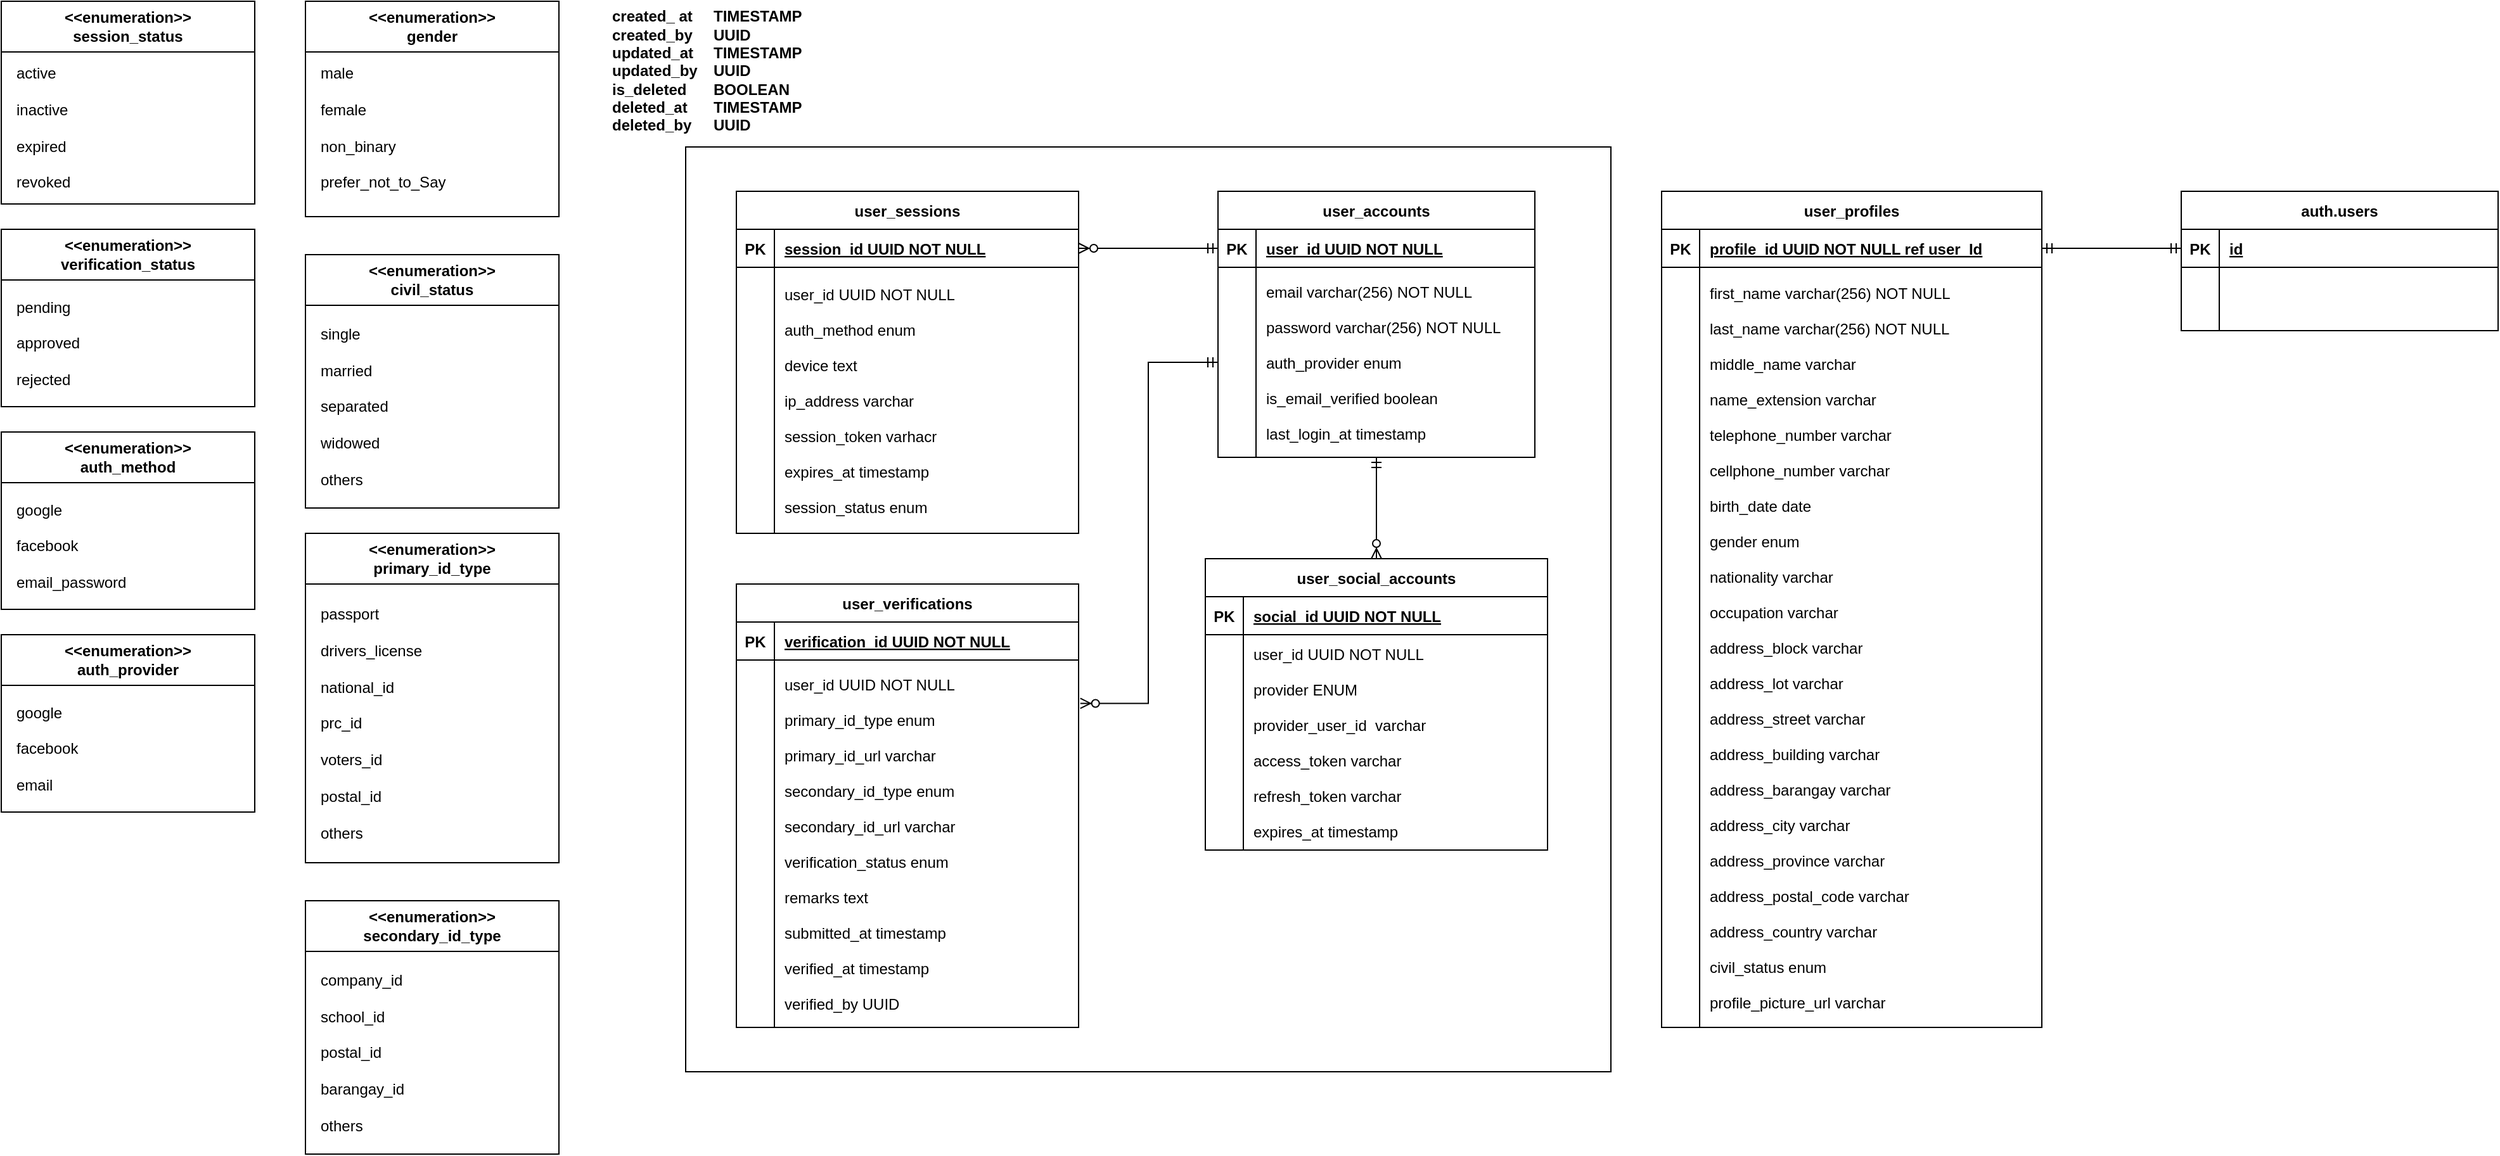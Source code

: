 <mxfile version="24.8.6">
  <diagram id="R2lEEEUBdFMjLlhIrx00" name="Page-1">
    <mxGraphModel dx="2273" dy="813" grid="1" gridSize="10" guides="1" tooltips="1" connect="1" arrows="1" fold="1" page="1" pageScale="1" pageWidth="850" pageHeight="1100" math="0" shadow="0" extFonts="Permanent Marker^https://fonts.googleapis.com/css?family=Permanent+Marker">
      <root>
        <mxCell id="0" />
        <mxCell id="1" parent="0" />
        <mxCell id="sjGud92Kykw-4sC-5c7b-1" value="" style="rounded=0;whiteSpace=wrap;html=1;" vertex="1" parent="1">
          <mxGeometry x="-300" y="145" width="730" height="730" as="geometry" />
        </mxCell>
        <mxCell id="C-vyLk0tnHw3VtMMgP7b-2" value="user_profiles" style="shape=table;startSize=30;container=1;collapsible=1;childLayout=tableLayout;fixedRows=1;rowLines=0;fontStyle=1;align=center;resizeLast=1;" parent="1" vertex="1">
          <mxGeometry x="470" y="180" width="300" height="660" as="geometry" />
        </mxCell>
        <mxCell id="C-vyLk0tnHw3VtMMgP7b-3" value="" style="shape=partialRectangle;collapsible=0;dropTarget=0;pointerEvents=0;fillColor=none;points=[[0,0.5],[1,0.5]];portConstraint=eastwest;top=0;left=0;right=0;bottom=1;" parent="C-vyLk0tnHw3VtMMgP7b-2" vertex="1">
          <mxGeometry y="30" width="300" height="30" as="geometry" />
        </mxCell>
        <mxCell id="C-vyLk0tnHw3VtMMgP7b-4" value="PK" style="shape=partialRectangle;overflow=hidden;connectable=0;fillColor=none;top=0;left=0;bottom=0;right=0;fontStyle=1;" parent="C-vyLk0tnHw3VtMMgP7b-3" vertex="1">
          <mxGeometry width="30" height="30" as="geometry">
            <mxRectangle width="30" height="30" as="alternateBounds" />
          </mxGeometry>
        </mxCell>
        <mxCell id="C-vyLk0tnHw3VtMMgP7b-5" value="profile_id UUID NOT NULL ref user_Id" style="shape=partialRectangle;overflow=hidden;connectable=0;fillColor=none;top=0;left=0;bottom=0;right=0;align=left;spacingLeft=6;fontStyle=5;" parent="C-vyLk0tnHw3VtMMgP7b-3" vertex="1">
          <mxGeometry x="30" width="270" height="30" as="geometry">
            <mxRectangle width="270" height="30" as="alternateBounds" />
          </mxGeometry>
        </mxCell>
        <mxCell id="C-vyLk0tnHw3VtMMgP7b-9" value="" style="shape=partialRectangle;collapsible=0;dropTarget=0;pointerEvents=0;fillColor=none;points=[[0,0.5],[1,0.5]];portConstraint=eastwest;top=0;left=0;right=0;bottom=0;" parent="C-vyLk0tnHw3VtMMgP7b-2" vertex="1">
          <mxGeometry y="60" width="300" height="600" as="geometry" />
        </mxCell>
        <mxCell id="C-vyLk0tnHw3VtMMgP7b-10" value="" style="shape=partialRectangle;overflow=hidden;connectable=0;fillColor=none;top=0;left=0;bottom=0;right=0;" parent="C-vyLk0tnHw3VtMMgP7b-9" vertex="1">
          <mxGeometry width="30" height="600" as="geometry">
            <mxRectangle width="30" height="600" as="alternateBounds" />
          </mxGeometry>
        </mxCell>
        <mxCell id="C-vyLk0tnHw3VtMMgP7b-11" value="first_name varchar(256) NOT NULL&#xa;&#xa;last_name varchar(256) NOT NULL&#xa;&#xa;middle_name varchar&#xa;&#xa;name_extension varchar&#xa;&#xa;telephone_number varchar&#xa;&#xa;cellphone_number varchar&#xa;&#xa;birth_date date&#xa;&#xa;gender enum&#xa;&#xa;nationality varchar&#xa;&#xa;occupation varchar&#xa;&#xa;address_block varchar&#xa;&#xa;address_lot varchar&#xa;&#xa;address_street varchar&#xa;&#xa;address_building varchar&#xa;&#xa;address_barangay varchar&#xa;&#xa;address_city varchar&#xa;&#xa;address_province varchar&#xa;&#xa;address_postal_code varchar&#xa;&#xa;address_country varchar&#xa;&#xa;civil_status enum&#xa;&#xa;profile_picture_url varchar" style="shape=partialRectangle;overflow=hidden;connectable=0;fillColor=none;top=0;left=0;bottom=0;right=0;align=left;spacingLeft=6;" parent="C-vyLk0tnHw3VtMMgP7b-9" vertex="1">
          <mxGeometry x="30" width="270" height="600" as="geometry">
            <mxRectangle width="270" height="600" as="alternateBounds" />
          </mxGeometry>
        </mxCell>
        <mxCell id="C-vyLk0tnHw3VtMMgP7b-23" value="user_accounts" style="shape=table;startSize=30;container=1;collapsible=1;childLayout=tableLayout;fixedRows=1;rowLines=0;fontStyle=1;align=center;resizeLast=1;" parent="1" vertex="1">
          <mxGeometry x="120" y="180" width="250" height="210" as="geometry" />
        </mxCell>
        <mxCell id="C-vyLk0tnHw3VtMMgP7b-24" value="" style="shape=partialRectangle;collapsible=0;dropTarget=0;pointerEvents=0;fillColor=none;points=[[0,0.5],[1,0.5]];portConstraint=eastwest;top=0;left=0;right=0;bottom=1;" parent="C-vyLk0tnHw3VtMMgP7b-23" vertex="1">
          <mxGeometry y="30" width="250" height="30" as="geometry" />
        </mxCell>
        <mxCell id="C-vyLk0tnHw3VtMMgP7b-25" value="PK" style="shape=partialRectangle;overflow=hidden;connectable=0;fillColor=none;top=0;left=0;bottom=0;right=0;fontStyle=1;" parent="C-vyLk0tnHw3VtMMgP7b-24" vertex="1">
          <mxGeometry width="30" height="30" as="geometry">
            <mxRectangle width="30" height="30" as="alternateBounds" />
          </mxGeometry>
        </mxCell>
        <mxCell id="C-vyLk0tnHw3VtMMgP7b-26" value="user_id UUID NOT NULL " style="shape=partialRectangle;overflow=hidden;connectable=0;fillColor=none;top=0;left=0;bottom=0;right=0;align=left;spacingLeft=6;fontStyle=5;" parent="C-vyLk0tnHw3VtMMgP7b-24" vertex="1">
          <mxGeometry x="30" width="220" height="30" as="geometry">
            <mxRectangle width="220" height="30" as="alternateBounds" />
          </mxGeometry>
        </mxCell>
        <mxCell id="C-vyLk0tnHw3VtMMgP7b-27" value="" style="shape=partialRectangle;collapsible=0;dropTarget=0;pointerEvents=0;fillColor=none;points=[[0,0.5],[1,0.5]];portConstraint=eastwest;top=0;left=0;right=0;bottom=0;" parent="C-vyLk0tnHw3VtMMgP7b-23" vertex="1">
          <mxGeometry y="60" width="250" height="150" as="geometry" />
        </mxCell>
        <mxCell id="C-vyLk0tnHw3VtMMgP7b-28" value="" style="shape=partialRectangle;overflow=hidden;connectable=0;fillColor=none;top=0;left=0;bottom=0;right=0;" parent="C-vyLk0tnHw3VtMMgP7b-27" vertex="1">
          <mxGeometry width="30" height="150" as="geometry">
            <mxRectangle width="30" height="150" as="alternateBounds" />
          </mxGeometry>
        </mxCell>
        <mxCell id="C-vyLk0tnHw3VtMMgP7b-29" value="email varchar(256) NOT NULL&#xa;&#xa;password varchar(256) NOT NULL&#xa;&#xa;auth_provider enum&#xa;&#xa;is_email_verified boolean&#xa;&#xa;last_login_at timestamp" style="shape=partialRectangle;overflow=hidden;connectable=0;fillColor=none;top=0;left=0;bottom=0;right=0;align=left;spacingLeft=6;" parent="C-vyLk0tnHw3VtMMgP7b-27" vertex="1">
          <mxGeometry x="30" width="220" height="150" as="geometry">
            <mxRectangle width="220" height="150" as="alternateBounds" />
          </mxGeometry>
        </mxCell>
        <mxCell id="s6LtsYCtbUgp28dyvQnn-6" value="&lt;b&gt;created_ at&lt;span style=&quot;white-space: pre;&quot;&gt;&#x9;&lt;/span&gt;TIMESTAMP&lt;/b&gt;&lt;div style=&quot;&quot;&gt;&lt;b&gt;created_by&lt;span style=&quot;white-space: pre;&quot;&gt;&#x9;&lt;/span&gt;UUID&lt;/b&gt;&lt;/div&gt;&lt;div style=&quot;&quot;&gt;&lt;b&gt;updated_at&lt;span style=&quot;white-space: pre;&quot;&gt;&#x9;&lt;/span&gt;TIMESTAMP&lt;/b&gt;&lt;/div&gt;&lt;div style=&quot;&quot;&gt;&lt;b&gt;updated_by&lt;span style=&quot;white-space: pre;&quot;&gt;&#x9;&lt;/span&gt;UUID&lt;/b&gt;&lt;/div&gt;&lt;div style=&quot;&quot;&gt;&lt;b&gt;is_deleted&lt;span style=&quot;white-space: pre;&quot;&gt;&#x9;&lt;/span&gt;BOOLEAN&lt;/b&gt;&lt;/div&gt;&lt;div style=&quot;&quot;&gt;&lt;b&gt;deleted_at&lt;span style=&quot;white-space: pre;&quot;&gt;&#x9;&lt;/span&gt;TIMESTAMP&lt;/b&gt;&lt;/div&gt;&lt;div style=&quot;&quot;&gt;&lt;b&gt;deleted_by&lt;span style=&quot;white-space: pre;&quot;&gt;&#x9;&lt;/span&gt;UUID&lt;/b&gt;&lt;b style=&quot;background-color: initial;&quot;&gt;&amp;nbsp;&lt;/b&gt;&lt;/div&gt;" style="text;html=1;align=left;verticalAlign=middle;resizable=0;points=[];autosize=1;strokeColor=none;fillColor=none;" parent="1" vertex="1">
          <mxGeometry x="-360" y="30" width="170" height="110" as="geometry" />
        </mxCell>
        <mxCell id="s6LtsYCtbUgp28dyvQnn-8" value="user_social_accounts" style="shape=table;startSize=30;container=1;collapsible=1;childLayout=tableLayout;fixedRows=1;rowLines=0;fontStyle=1;align=center;resizeLast=1;" parent="1" vertex="1">
          <mxGeometry x="110" y="470" width="270" height="230" as="geometry" />
        </mxCell>
        <mxCell id="s6LtsYCtbUgp28dyvQnn-9" value="" style="shape=partialRectangle;collapsible=0;dropTarget=0;pointerEvents=0;fillColor=none;points=[[0,0.5],[1,0.5]];portConstraint=eastwest;top=0;left=0;right=0;bottom=1;" parent="s6LtsYCtbUgp28dyvQnn-8" vertex="1">
          <mxGeometry y="30" width="270" height="30" as="geometry" />
        </mxCell>
        <mxCell id="s6LtsYCtbUgp28dyvQnn-10" value="PK" style="shape=partialRectangle;overflow=hidden;connectable=0;fillColor=none;top=0;left=0;bottom=0;right=0;fontStyle=1;" parent="s6LtsYCtbUgp28dyvQnn-9" vertex="1">
          <mxGeometry width="30" height="30" as="geometry">
            <mxRectangle width="30" height="30" as="alternateBounds" />
          </mxGeometry>
        </mxCell>
        <mxCell id="s6LtsYCtbUgp28dyvQnn-11" value="social_id UUID NOT NULL" style="shape=partialRectangle;overflow=hidden;connectable=0;fillColor=none;top=0;left=0;bottom=0;right=0;align=left;spacingLeft=6;fontStyle=5;" parent="s6LtsYCtbUgp28dyvQnn-9" vertex="1">
          <mxGeometry x="30" width="240" height="30" as="geometry">
            <mxRectangle width="240" height="30" as="alternateBounds" />
          </mxGeometry>
        </mxCell>
        <mxCell id="s6LtsYCtbUgp28dyvQnn-12" value="" style="shape=partialRectangle;collapsible=0;dropTarget=0;pointerEvents=0;fillColor=none;points=[[0,0.5],[1,0.5]];portConstraint=eastwest;top=0;left=0;right=0;bottom=0;" parent="s6LtsYCtbUgp28dyvQnn-8" vertex="1">
          <mxGeometry y="60" width="270" height="170" as="geometry" />
        </mxCell>
        <mxCell id="s6LtsYCtbUgp28dyvQnn-13" value="" style="shape=partialRectangle;overflow=hidden;connectable=0;fillColor=none;top=0;left=0;bottom=0;right=0;" parent="s6LtsYCtbUgp28dyvQnn-12" vertex="1">
          <mxGeometry width="30" height="170" as="geometry">
            <mxRectangle width="30" height="170" as="alternateBounds" />
          </mxGeometry>
        </mxCell>
        <mxCell id="s6LtsYCtbUgp28dyvQnn-14" value="user_id UUID NOT NULL&#xa;&#xa;provider ENUM&#xa;&#xa;provider_user_id  varchar&#xa;&#xa;access_token varchar&#xa;&#xa;refresh_token varchar&#xa;&#xa;expires_at timestamp" style="shape=partialRectangle;overflow=hidden;connectable=0;fillColor=none;top=0;left=0;bottom=0;right=0;align=left;spacingLeft=6;" parent="s6LtsYCtbUgp28dyvQnn-12" vertex="1">
          <mxGeometry x="30" width="240" height="170" as="geometry">
            <mxRectangle width="240" height="170" as="alternateBounds" />
          </mxGeometry>
        </mxCell>
        <mxCell id="s6LtsYCtbUgp28dyvQnn-15" value="user_sessions" style="shape=table;startSize=30;container=1;collapsible=1;childLayout=tableLayout;fixedRows=1;rowLines=0;fontStyle=1;align=center;resizeLast=1;" parent="1" vertex="1">
          <mxGeometry x="-260" y="180" width="270" height="270" as="geometry" />
        </mxCell>
        <mxCell id="s6LtsYCtbUgp28dyvQnn-16" value="" style="shape=partialRectangle;collapsible=0;dropTarget=0;pointerEvents=0;fillColor=none;points=[[0,0.5],[1,0.5]];portConstraint=eastwest;top=0;left=0;right=0;bottom=1;" parent="s6LtsYCtbUgp28dyvQnn-15" vertex="1">
          <mxGeometry y="30" width="270" height="30" as="geometry" />
        </mxCell>
        <mxCell id="s6LtsYCtbUgp28dyvQnn-17" value="PK" style="shape=partialRectangle;overflow=hidden;connectable=0;fillColor=none;top=0;left=0;bottom=0;right=0;fontStyle=1;" parent="s6LtsYCtbUgp28dyvQnn-16" vertex="1">
          <mxGeometry width="30" height="30" as="geometry">
            <mxRectangle width="30" height="30" as="alternateBounds" />
          </mxGeometry>
        </mxCell>
        <mxCell id="s6LtsYCtbUgp28dyvQnn-18" value="session_id UUID NOT NULL" style="shape=partialRectangle;overflow=hidden;connectable=0;fillColor=none;top=0;left=0;bottom=0;right=0;align=left;spacingLeft=6;fontStyle=5;" parent="s6LtsYCtbUgp28dyvQnn-16" vertex="1">
          <mxGeometry x="30" width="240" height="30" as="geometry">
            <mxRectangle width="240" height="30" as="alternateBounds" />
          </mxGeometry>
        </mxCell>
        <mxCell id="s6LtsYCtbUgp28dyvQnn-19" value="" style="shape=partialRectangle;collapsible=0;dropTarget=0;pointerEvents=0;fillColor=none;points=[[0,0.5],[1,0.5]];portConstraint=eastwest;top=0;left=0;right=0;bottom=0;" parent="s6LtsYCtbUgp28dyvQnn-15" vertex="1">
          <mxGeometry y="60" width="270" height="210" as="geometry" />
        </mxCell>
        <mxCell id="s6LtsYCtbUgp28dyvQnn-20" value="" style="shape=partialRectangle;overflow=hidden;connectable=0;fillColor=none;top=0;left=0;bottom=0;right=0;" parent="s6LtsYCtbUgp28dyvQnn-19" vertex="1">
          <mxGeometry width="30" height="210" as="geometry">
            <mxRectangle width="30" height="210" as="alternateBounds" />
          </mxGeometry>
        </mxCell>
        <mxCell id="s6LtsYCtbUgp28dyvQnn-21" value="user_id UUID NOT NULL&#xa;&#xa;auth_method enum&#xa;&#xa;device text&#xa;&#xa;ip_address varchar&#xa;&#xa;session_token varhacr&#xa;&#xa;expires_at timestamp&#xa;&#xa;session_status enum" style="shape=partialRectangle;overflow=hidden;connectable=0;fillColor=none;top=0;left=0;bottom=0;right=0;align=left;spacingLeft=6;" parent="s6LtsYCtbUgp28dyvQnn-19" vertex="1">
          <mxGeometry x="30" width="240" height="210" as="geometry">
            <mxRectangle width="240" height="210" as="alternateBounds" />
          </mxGeometry>
        </mxCell>
        <mxCell id="s6LtsYCtbUgp28dyvQnn-34" value="" style="fontSize=12;html=1;endArrow=ERzeroToMany;startArrow=ERmandOne;rounded=0;entryX=0.5;entryY=0;entryDx=0;entryDy=0;edgeStyle=orthogonalEdgeStyle;exitX=0.5;exitY=1;exitDx=0;exitDy=0;" parent="1" source="C-vyLk0tnHw3VtMMgP7b-23" target="s6LtsYCtbUgp28dyvQnn-8" edge="1">
          <mxGeometry width="100" height="100" relative="1" as="geometry">
            <mxPoint x="230" y="290" as="sourcePoint" />
            <mxPoint x="230" y="350" as="targetPoint" />
          </mxGeometry>
        </mxCell>
        <mxCell id="s6LtsYCtbUgp28dyvQnn-36" value="" style="fontSize=12;html=1;endArrow=ERzeroToMany;startArrow=ERmandOne;rounded=0;exitX=0;exitY=0.5;exitDx=0;exitDy=0;entryX=1;entryY=0.5;entryDx=0;entryDy=0;edgeStyle=orthogonalEdgeStyle;" parent="1" source="C-vyLk0tnHw3VtMMgP7b-24" target="s6LtsYCtbUgp28dyvQnn-16" edge="1">
          <mxGeometry width="100" height="100" relative="1" as="geometry">
            <mxPoint x="80" y="180" as="sourcePoint" />
            <mxPoint x="80" y="240" as="targetPoint" />
            <Array as="points">
              <mxPoint x="90" y="225" />
              <mxPoint x="90" y="225" />
            </Array>
          </mxGeometry>
        </mxCell>
        <mxCell id="cQEV6lIue3vPkiv2Kvp9-2" value="&amp;lt;&amp;lt;enumeration&amp;gt;&amp;gt;&lt;div&gt;gender&lt;/div&gt;" style="swimlane;whiteSpace=wrap;html=1;startSize=40;" parent="1" vertex="1">
          <mxGeometry x="-600" y="30" width="200" height="170" as="geometry" />
        </mxCell>
        <mxCell id="cQEV6lIue3vPkiv2Kvp9-3" value="male&lt;div&gt;&lt;br&gt;&lt;/div&gt;&lt;div&gt;female&lt;/div&gt;&lt;div&gt;&lt;br&gt;&lt;/div&gt;&lt;div&gt;non_binary&lt;/div&gt;&lt;div&gt;&lt;br&gt;&lt;/div&gt;&lt;div&gt;prefer_not_to_Say&lt;/div&gt;" style="whiteSpace=wrap;html=1;strokeColor=none;align=left;" parent="cQEV6lIue3vPkiv2Kvp9-2" vertex="1">
          <mxGeometry x="10" y="80" width="180" height="40" as="geometry" />
        </mxCell>
        <mxCell id="cQEV6lIue3vPkiv2Kvp9-4" value="&amp;lt;&amp;lt;enumeration&amp;gt;&amp;gt;&lt;div&gt;civil_status&lt;/div&gt;" style="swimlane;whiteSpace=wrap;html=1;startSize=40;" parent="1" vertex="1">
          <mxGeometry x="-600" y="230" width="200" height="200" as="geometry" />
        </mxCell>
        <mxCell id="cQEV6lIue3vPkiv2Kvp9-5" value="single&lt;div&gt;&lt;br&gt;&lt;/div&gt;&lt;div&gt;married&lt;/div&gt;&lt;div&gt;&lt;br&gt;&lt;/div&gt;&lt;div&gt;separated&lt;/div&gt;&lt;div&gt;&lt;br&gt;&lt;/div&gt;&lt;div&gt;widowed&lt;/div&gt;&lt;div&gt;&lt;br&gt;&lt;/div&gt;&lt;div&gt;others&lt;/div&gt;" style="whiteSpace=wrap;html=1;strokeColor=none;align=left;" parent="cQEV6lIue3vPkiv2Kvp9-4" vertex="1">
          <mxGeometry x="10" y="90" width="180" height="60" as="geometry" />
        </mxCell>
        <mxCell id="cQEV6lIue3vPkiv2Kvp9-6" value="&amp;lt;&amp;lt;enumeration&amp;gt;&amp;gt;&lt;div&gt;primary_id_type&lt;/div&gt;" style="swimlane;whiteSpace=wrap;html=1;startSize=40;" parent="1" vertex="1">
          <mxGeometry x="-600" y="450" width="200" height="260" as="geometry" />
        </mxCell>
        <mxCell id="cQEV6lIue3vPkiv2Kvp9-7" value="passport&lt;div&gt;&lt;br&gt;&lt;/div&gt;&lt;div&gt;drivers_license&lt;/div&gt;&lt;div&gt;&lt;br&gt;&lt;/div&gt;&lt;div&gt;national_id&lt;/div&gt;&lt;div&gt;&lt;br&gt;&lt;/div&gt;&lt;div&gt;prc_id&lt;/div&gt;&lt;div&gt;&lt;br&gt;&lt;/div&gt;&lt;div&gt;voters_id&lt;/div&gt;&lt;div&gt;&lt;br&gt;&lt;/div&gt;&lt;div&gt;postal_id&lt;/div&gt;&lt;div&gt;&lt;br&gt;&lt;/div&gt;&lt;div&gt;others&lt;/div&gt;" style="whiteSpace=wrap;html=1;strokeColor=none;align=left;" parent="cQEV6lIue3vPkiv2Kvp9-6" vertex="1">
          <mxGeometry x="10" y="120" width="180" height="60" as="geometry" />
        </mxCell>
        <mxCell id="cQEV6lIue3vPkiv2Kvp9-9" value="&amp;lt;&amp;lt;enumeration&amp;gt;&amp;gt;&lt;div&gt;secondary_id_type&lt;/div&gt;" style="swimlane;whiteSpace=wrap;html=1;startSize=40;" parent="1" vertex="1">
          <mxGeometry x="-600" y="740" width="200" height="200" as="geometry" />
        </mxCell>
        <mxCell id="cQEV6lIue3vPkiv2Kvp9-10" value="company_id&lt;div&gt;&lt;br&gt;&lt;/div&gt;&lt;div&gt;school_id&lt;/div&gt;&lt;div&gt;&lt;br&gt;&lt;/div&gt;&lt;div&gt;postal_id&lt;/div&gt;&lt;div&gt;&lt;br&gt;&lt;/div&gt;&lt;div&gt;barangay_id&lt;/div&gt;&lt;div&gt;&lt;br&gt;&lt;/div&gt;&lt;div&gt;others&lt;/div&gt;" style="whiteSpace=wrap;html=1;strokeColor=none;align=left;" parent="cQEV6lIue3vPkiv2Kvp9-9" vertex="1">
          <mxGeometry x="10" y="90" width="180" height="60" as="geometry" />
        </mxCell>
        <mxCell id="cQEV6lIue3vPkiv2Kvp9-11" value="&amp;lt;&amp;lt;enumeration&amp;gt;&amp;gt;&lt;div&gt;verification_status&lt;/div&gt;" style="swimlane;whiteSpace=wrap;html=1;startSize=40;" parent="1" vertex="1">
          <mxGeometry x="-840" y="210" width="200" height="140" as="geometry" />
        </mxCell>
        <mxCell id="cQEV6lIue3vPkiv2Kvp9-12" value="pending&lt;div&gt;&lt;br&gt;&lt;/div&gt;&lt;div&gt;approved&lt;/div&gt;&lt;div&gt;&lt;br&gt;&lt;/div&gt;&lt;div&gt;rejected&lt;/div&gt;" style="whiteSpace=wrap;html=1;strokeColor=none;align=left;" parent="cQEV6lIue3vPkiv2Kvp9-11" vertex="1">
          <mxGeometry x="10" y="60" width="180" height="60" as="geometry" />
        </mxCell>
        <mxCell id="cQEV6lIue3vPkiv2Kvp9-13" value="&amp;lt;&amp;lt;enumeration&amp;gt;&amp;gt;&lt;div&gt;session_status&lt;/div&gt;" style="swimlane;whiteSpace=wrap;html=1;startSize=40;" parent="1" vertex="1">
          <mxGeometry x="-840" y="30" width="200" height="160" as="geometry" />
        </mxCell>
        <mxCell id="cQEV6lIue3vPkiv2Kvp9-14" value="active&lt;div&gt;&lt;br&gt;&lt;/div&gt;&lt;div&gt;inactive&lt;/div&gt;&lt;div&gt;&lt;br&gt;&lt;/div&gt;&lt;div&gt;expired&lt;/div&gt;&lt;div&gt;&lt;br&gt;&lt;/div&gt;&lt;div&gt;revoked&lt;/div&gt;" style="whiteSpace=wrap;html=1;strokeColor=none;align=left;" parent="cQEV6lIue3vPkiv2Kvp9-13" vertex="1">
          <mxGeometry x="10" y="70" width="180" height="60" as="geometry" />
        </mxCell>
        <mxCell id="cQEV6lIue3vPkiv2Kvp9-17" value="user_verifications" style="shape=table;startSize=30;container=1;collapsible=1;childLayout=tableLayout;fixedRows=1;rowLines=0;fontStyle=1;align=center;resizeLast=1;" parent="1" vertex="1">
          <mxGeometry x="-260" y="490" width="270" height="350" as="geometry" />
        </mxCell>
        <mxCell id="cQEV6lIue3vPkiv2Kvp9-18" value="" style="shape=partialRectangle;collapsible=0;dropTarget=0;pointerEvents=0;fillColor=none;points=[[0,0.5],[1,0.5]];portConstraint=eastwest;top=0;left=0;right=0;bottom=1;" parent="cQEV6lIue3vPkiv2Kvp9-17" vertex="1">
          <mxGeometry y="30" width="270" height="30" as="geometry" />
        </mxCell>
        <mxCell id="cQEV6lIue3vPkiv2Kvp9-19" value="PK" style="shape=partialRectangle;overflow=hidden;connectable=0;fillColor=none;top=0;left=0;bottom=0;right=0;fontStyle=1;" parent="cQEV6lIue3vPkiv2Kvp9-18" vertex="1">
          <mxGeometry width="30" height="30" as="geometry">
            <mxRectangle width="30" height="30" as="alternateBounds" />
          </mxGeometry>
        </mxCell>
        <mxCell id="cQEV6lIue3vPkiv2Kvp9-20" value="verification_id UUID NOT NULL" style="shape=partialRectangle;overflow=hidden;connectable=0;fillColor=none;top=0;left=0;bottom=0;right=0;align=left;spacingLeft=6;fontStyle=5;" parent="cQEV6lIue3vPkiv2Kvp9-18" vertex="1">
          <mxGeometry x="30" width="240" height="30" as="geometry">
            <mxRectangle width="240" height="30" as="alternateBounds" />
          </mxGeometry>
        </mxCell>
        <mxCell id="cQEV6lIue3vPkiv2Kvp9-21" value="" style="shape=partialRectangle;collapsible=0;dropTarget=0;pointerEvents=0;fillColor=none;points=[[0,0.5],[1,0.5]];portConstraint=eastwest;top=0;left=0;right=0;bottom=0;" parent="cQEV6lIue3vPkiv2Kvp9-17" vertex="1">
          <mxGeometry y="60" width="270" height="290" as="geometry" />
        </mxCell>
        <mxCell id="cQEV6lIue3vPkiv2Kvp9-22" value="" style="shape=partialRectangle;overflow=hidden;connectable=0;fillColor=none;top=0;left=0;bottom=0;right=0;" parent="cQEV6lIue3vPkiv2Kvp9-21" vertex="1">
          <mxGeometry width="30" height="290" as="geometry">
            <mxRectangle width="30" height="290" as="alternateBounds" />
          </mxGeometry>
        </mxCell>
        <mxCell id="cQEV6lIue3vPkiv2Kvp9-23" value="user_id UUID NOT NULL&#xa;&#xa;primary_id_type enum&#xa;&#xa;primary_id_url varchar&#xa;&#xa;secondary_id_type enum&#xa;&#xa;secondary_id_url varchar&#xa;&#xa;verification_status enum&#xa;&#xa;remarks text&#xa;&#xa;submitted_at timestamp&#xa;&#xa;verified_at timestamp&#xa;&#xa;verified_by UUID" style="shape=partialRectangle;overflow=hidden;connectable=0;fillColor=none;top=0;left=0;bottom=0;right=0;align=left;spacingLeft=6;" parent="cQEV6lIue3vPkiv2Kvp9-21" vertex="1">
          <mxGeometry x="30" width="240" height="290" as="geometry">
            <mxRectangle width="240" height="290" as="alternateBounds" />
          </mxGeometry>
        </mxCell>
        <mxCell id="cQEV6lIue3vPkiv2Kvp9-26" value="" style="fontSize=12;html=1;endArrow=ERzeroToMany;startArrow=ERmandOne;rounded=0;exitX=0;exitY=0.5;exitDx=0;exitDy=0;entryX=1.005;entryY=0.118;entryDx=0;entryDy=0;edgeStyle=orthogonalEdgeStyle;entryPerimeter=0;" parent="1" source="C-vyLk0tnHw3VtMMgP7b-27" target="cQEV6lIue3vPkiv2Kvp9-21" edge="1">
          <mxGeometry width="100" height="100" relative="1" as="geometry">
            <mxPoint x="140" y="245" as="sourcePoint" />
            <mxPoint x="30" y="245" as="targetPoint" />
          </mxGeometry>
        </mxCell>
        <mxCell id="cQEV6lIue3vPkiv2Kvp9-27" value="&amp;lt;&amp;lt;enumeration&amp;gt;&amp;gt;&lt;div&gt;auth_method&lt;/div&gt;" style="swimlane;whiteSpace=wrap;html=1;startSize=40;" parent="1" vertex="1">
          <mxGeometry x="-840" y="370" width="200" height="140" as="geometry" />
        </mxCell>
        <mxCell id="cQEV6lIue3vPkiv2Kvp9-28" value="google&lt;div&gt;&lt;br&gt;&lt;/div&gt;&lt;div&gt;facebook&lt;/div&gt;&lt;div&gt;&lt;br&gt;&lt;/div&gt;&lt;div&gt;email_password&lt;/div&gt;" style="whiteSpace=wrap;html=1;strokeColor=none;align=left;" parent="cQEV6lIue3vPkiv2Kvp9-27" vertex="1">
          <mxGeometry x="10" y="60" width="180" height="60" as="geometry" />
        </mxCell>
        <mxCell id="cQEV6lIue3vPkiv2Kvp9-29" value="&amp;lt;&amp;lt;enumeration&amp;gt;&amp;gt;&lt;div&gt;auth_provider&lt;/div&gt;" style="swimlane;whiteSpace=wrap;html=1;startSize=40;" parent="1" vertex="1">
          <mxGeometry x="-840" y="530" width="200" height="140" as="geometry" />
        </mxCell>
        <mxCell id="cQEV6lIue3vPkiv2Kvp9-30" value="google&lt;div&gt;&lt;br&gt;&lt;/div&gt;&lt;div&gt;facebook&lt;/div&gt;&lt;div&gt;&lt;br&gt;&lt;/div&gt;&lt;div&gt;email&lt;/div&gt;" style="whiteSpace=wrap;html=1;strokeColor=none;align=left;" parent="cQEV6lIue3vPkiv2Kvp9-29" vertex="1">
          <mxGeometry x="10" y="60" width="180" height="60" as="geometry" />
        </mxCell>
        <mxCell id="sjGud92Kykw-4sC-5c7b-2" value="auth.users" style="shape=table;startSize=30;container=1;collapsible=1;childLayout=tableLayout;fixedRows=1;rowLines=0;fontStyle=1;align=center;resizeLast=1;" vertex="1" parent="1">
          <mxGeometry x="880" y="180" width="250" height="110" as="geometry" />
        </mxCell>
        <mxCell id="sjGud92Kykw-4sC-5c7b-3" value="" style="shape=partialRectangle;collapsible=0;dropTarget=0;pointerEvents=0;fillColor=none;points=[[0,0.5],[1,0.5]];portConstraint=eastwest;top=0;left=0;right=0;bottom=1;" vertex="1" parent="sjGud92Kykw-4sC-5c7b-2">
          <mxGeometry y="30" width="250" height="30" as="geometry" />
        </mxCell>
        <mxCell id="sjGud92Kykw-4sC-5c7b-4" value="PK" style="shape=partialRectangle;overflow=hidden;connectable=0;fillColor=none;top=0;left=0;bottom=0;right=0;fontStyle=1;" vertex="1" parent="sjGud92Kykw-4sC-5c7b-3">
          <mxGeometry width="30" height="30" as="geometry">
            <mxRectangle width="30" height="30" as="alternateBounds" />
          </mxGeometry>
        </mxCell>
        <mxCell id="sjGud92Kykw-4sC-5c7b-5" value="id" style="shape=partialRectangle;overflow=hidden;connectable=0;fillColor=none;top=0;left=0;bottom=0;right=0;align=left;spacingLeft=6;fontStyle=5;" vertex="1" parent="sjGud92Kykw-4sC-5c7b-3">
          <mxGeometry x="30" width="220" height="30" as="geometry">
            <mxRectangle width="220" height="30" as="alternateBounds" />
          </mxGeometry>
        </mxCell>
        <mxCell id="sjGud92Kykw-4sC-5c7b-6" value="" style="shape=partialRectangle;collapsible=0;dropTarget=0;pointerEvents=0;fillColor=none;points=[[0,0.5],[1,0.5]];portConstraint=eastwest;top=0;left=0;right=0;bottom=0;" vertex="1" parent="sjGud92Kykw-4sC-5c7b-2">
          <mxGeometry y="60" width="250" height="50" as="geometry" />
        </mxCell>
        <mxCell id="sjGud92Kykw-4sC-5c7b-7" value="" style="shape=partialRectangle;overflow=hidden;connectable=0;fillColor=none;top=0;left=0;bottom=0;right=0;" vertex="1" parent="sjGud92Kykw-4sC-5c7b-6">
          <mxGeometry width="30" height="50" as="geometry">
            <mxRectangle width="30" height="50" as="alternateBounds" />
          </mxGeometry>
        </mxCell>
        <mxCell id="sjGud92Kykw-4sC-5c7b-8" value="" style="shape=partialRectangle;overflow=hidden;connectable=0;fillColor=none;top=0;left=0;bottom=0;right=0;align=left;spacingLeft=6;" vertex="1" parent="sjGud92Kykw-4sC-5c7b-6">
          <mxGeometry x="30" width="220" height="50" as="geometry">
            <mxRectangle width="220" height="50" as="alternateBounds" />
          </mxGeometry>
        </mxCell>
        <mxCell id="sjGud92Kykw-4sC-5c7b-10" value="" style="fontSize=12;html=1;endArrow=ERmandOne;startArrow=ERmandOne;rounded=0;exitX=0;exitY=0.5;exitDx=0;exitDy=0;edgeStyle=orthogonalEdgeStyle;endFill=0;" edge="1" parent="1" source="sjGud92Kykw-4sC-5c7b-3" target="C-vyLk0tnHw3VtMMgP7b-3">
          <mxGeometry width="100" height="100" relative="1" as="geometry">
            <mxPoint x="880" y="230" as="sourcePoint" />
            <mxPoint x="770" y="230" as="targetPoint" />
            <Array as="points" />
          </mxGeometry>
        </mxCell>
      </root>
    </mxGraphModel>
  </diagram>
</mxfile>
